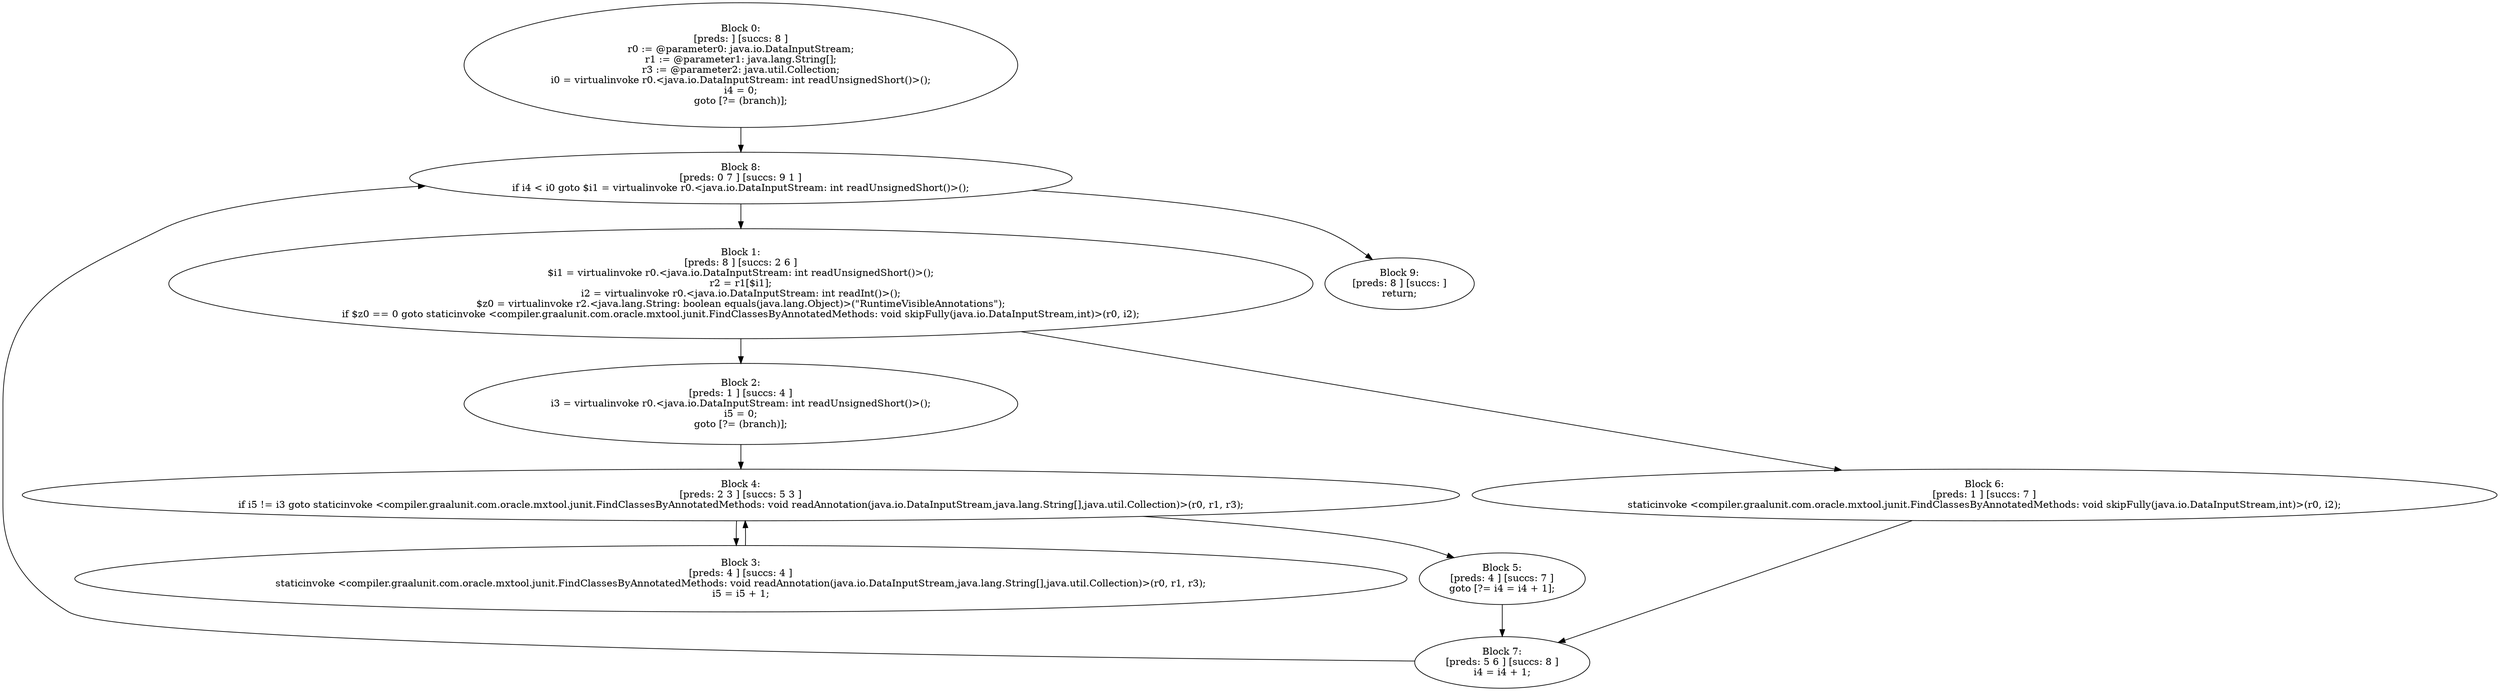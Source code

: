 digraph "unitGraph" {
    "Block 0:
[preds: ] [succs: 8 ]
r0 := @parameter0: java.io.DataInputStream;
r1 := @parameter1: java.lang.String[];
r3 := @parameter2: java.util.Collection;
i0 = virtualinvoke r0.<java.io.DataInputStream: int readUnsignedShort()>();
i4 = 0;
goto [?= (branch)];
"
    "Block 1:
[preds: 8 ] [succs: 2 6 ]
$i1 = virtualinvoke r0.<java.io.DataInputStream: int readUnsignedShort()>();
r2 = r1[$i1];
i2 = virtualinvoke r0.<java.io.DataInputStream: int readInt()>();
$z0 = virtualinvoke r2.<java.lang.String: boolean equals(java.lang.Object)>(\"RuntimeVisibleAnnotations\");
if $z0 == 0 goto staticinvoke <compiler.graalunit.com.oracle.mxtool.junit.FindClassesByAnnotatedMethods: void skipFully(java.io.DataInputStream,int)>(r0, i2);
"
    "Block 2:
[preds: 1 ] [succs: 4 ]
i3 = virtualinvoke r0.<java.io.DataInputStream: int readUnsignedShort()>();
i5 = 0;
goto [?= (branch)];
"
    "Block 3:
[preds: 4 ] [succs: 4 ]
staticinvoke <compiler.graalunit.com.oracle.mxtool.junit.FindClassesByAnnotatedMethods: void readAnnotation(java.io.DataInputStream,java.lang.String[],java.util.Collection)>(r0, r1, r3);
i5 = i5 + 1;
"
    "Block 4:
[preds: 2 3 ] [succs: 5 3 ]
if i5 != i3 goto staticinvoke <compiler.graalunit.com.oracle.mxtool.junit.FindClassesByAnnotatedMethods: void readAnnotation(java.io.DataInputStream,java.lang.String[],java.util.Collection)>(r0, r1, r3);
"
    "Block 5:
[preds: 4 ] [succs: 7 ]
goto [?= i4 = i4 + 1];
"
    "Block 6:
[preds: 1 ] [succs: 7 ]
staticinvoke <compiler.graalunit.com.oracle.mxtool.junit.FindClassesByAnnotatedMethods: void skipFully(java.io.DataInputStream,int)>(r0, i2);
"
    "Block 7:
[preds: 5 6 ] [succs: 8 ]
i4 = i4 + 1;
"
    "Block 8:
[preds: 0 7 ] [succs: 9 1 ]
if i4 < i0 goto $i1 = virtualinvoke r0.<java.io.DataInputStream: int readUnsignedShort()>();
"
    "Block 9:
[preds: 8 ] [succs: ]
return;
"
    "Block 0:
[preds: ] [succs: 8 ]
r0 := @parameter0: java.io.DataInputStream;
r1 := @parameter1: java.lang.String[];
r3 := @parameter2: java.util.Collection;
i0 = virtualinvoke r0.<java.io.DataInputStream: int readUnsignedShort()>();
i4 = 0;
goto [?= (branch)];
"->"Block 8:
[preds: 0 7 ] [succs: 9 1 ]
if i4 < i0 goto $i1 = virtualinvoke r0.<java.io.DataInputStream: int readUnsignedShort()>();
";
    "Block 1:
[preds: 8 ] [succs: 2 6 ]
$i1 = virtualinvoke r0.<java.io.DataInputStream: int readUnsignedShort()>();
r2 = r1[$i1];
i2 = virtualinvoke r0.<java.io.DataInputStream: int readInt()>();
$z0 = virtualinvoke r2.<java.lang.String: boolean equals(java.lang.Object)>(\"RuntimeVisibleAnnotations\");
if $z0 == 0 goto staticinvoke <compiler.graalunit.com.oracle.mxtool.junit.FindClassesByAnnotatedMethods: void skipFully(java.io.DataInputStream,int)>(r0, i2);
"->"Block 2:
[preds: 1 ] [succs: 4 ]
i3 = virtualinvoke r0.<java.io.DataInputStream: int readUnsignedShort()>();
i5 = 0;
goto [?= (branch)];
";
    "Block 1:
[preds: 8 ] [succs: 2 6 ]
$i1 = virtualinvoke r0.<java.io.DataInputStream: int readUnsignedShort()>();
r2 = r1[$i1];
i2 = virtualinvoke r0.<java.io.DataInputStream: int readInt()>();
$z0 = virtualinvoke r2.<java.lang.String: boolean equals(java.lang.Object)>(\"RuntimeVisibleAnnotations\");
if $z0 == 0 goto staticinvoke <compiler.graalunit.com.oracle.mxtool.junit.FindClassesByAnnotatedMethods: void skipFully(java.io.DataInputStream,int)>(r0, i2);
"->"Block 6:
[preds: 1 ] [succs: 7 ]
staticinvoke <compiler.graalunit.com.oracle.mxtool.junit.FindClassesByAnnotatedMethods: void skipFully(java.io.DataInputStream,int)>(r0, i2);
";
    "Block 2:
[preds: 1 ] [succs: 4 ]
i3 = virtualinvoke r0.<java.io.DataInputStream: int readUnsignedShort()>();
i5 = 0;
goto [?= (branch)];
"->"Block 4:
[preds: 2 3 ] [succs: 5 3 ]
if i5 != i3 goto staticinvoke <compiler.graalunit.com.oracle.mxtool.junit.FindClassesByAnnotatedMethods: void readAnnotation(java.io.DataInputStream,java.lang.String[],java.util.Collection)>(r0, r1, r3);
";
    "Block 3:
[preds: 4 ] [succs: 4 ]
staticinvoke <compiler.graalunit.com.oracle.mxtool.junit.FindClassesByAnnotatedMethods: void readAnnotation(java.io.DataInputStream,java.lang.String[],java.util.Collection)>(r0, r1, r3);
i5 = i5 + 1;
"->"Block 4:
[preds: 2 3 ] [succs: 5 3 ]
if i5 != i3 goto staticinvoke <compiler.graalunit.com.oracle.mxtool.junit.FindClassesByAnnotatedMethods: void readAnnotation(java.io.DataInputStream,java.lang.String[],java.util.Collection)>(r0, r1, r3);
";
    "Block 4:
[preds: 2 3 ] [succs: 5 3 ]
if i5 != i3 goto staticinvoke <compiler.graalunit.com.oracle.mxtool.junit.FindClassesByAnnotatedMethods: void readAnnotation(java.io.DataInputStream,java.lang.String[],java.util.Collection)>(r0, r1, r3);
"->"Block 5:
[preds: 4 ] [succs: 7 ]
goto [?= i4 = i4 + 1];
";
    "Block 4:
[preds: 2 3 ] [succs: 5 3 ]
if i5 != i3 goto staticinvoke <compiler.graalunit.com.oracle.mxtool.junit.FindClassesByAnnotatedMethods: void readAnnotation(java.io.DataInputStream,java.lang.String[],java.util.Collection)>(r0, r1, r3);
"->"Block 3:
[preds: 4 ] [succs: 4 ]
staticinvoke <compiler.graalunit.com.oracle.mxtool.junit.FindClassesByAnnotatedMethods: void readAnnotation(java.io.DataInputStream,java.lang.String[],java.util.Collection)>(r0, r1, r3);
i5 = i5 + 1;
";
    "Block 5:
[preds: 4 ] [succs: 7 ]
goto [?= i4 = i4 + 1];
"->"Block 7:
[preds: 5 6 ] [succs: 8 ]
i4 = i4 + 1;
";
    "Block 6:
[preds: 1 ] [succs: 7 ]
staticinvoke <compiler.graalunit.com.oracle.mxtool.junit.FindClassesByAnnotatedMethods: void skipFully(java.io.DataInputStream,int)>(r0, i2);
"->"Block 7:
[preds: 5 6 ] [succs: 8 ]
i4 = i4 + 1;
";
    "Block 7:
[preds: 5 6 ] [succs: 8 ]
i4 = i4 + 1;
"->"Block 8:
[preds: 0 7 ] [succs: 9 1 ]
if i4 < i0 goto $i1 = virtualinvoke r0.<java.io.DataInputStream: int readUnsignedShort()>();
";
    "Block 8:
[preds: 0 7 ] [succs: 9 1 ]
if i4 < i0 goto $i1 = virtualinvoke r0.<java.io.DataInputStream: int readUnsignedShort()>();
"->"Block 9:
[preds: 8 ] [succs: ]
return;
";
    "Block 8:
[preds: 0 7 ] [succs: 9 1 ]
if i4 < i0 goto $i1 = virtualinvoke r0.<java.io.DataInputStream: int readUnsignedShort()>();
"->"Block 1:
[preds: 8 ] [succs: 2 6 ]
$i1 = virtualinvoke r0.<java.io.DataInputStream: int readUnsignedShort()>();
r2 = r1[$i1];
i2 = virtualinvoke r0.<java.io.DataInputStream: int readInt()>();
$z0 = virtualinvoke r2.<java.lang.String: boolean equals(java.lang.Object)>(\"RuntimeVisibleAnnotations\");
if $z0 == 0 goto staticinvoke <compiler.graalunit.com.oracle.mxtool.junit.FindClassesByAnnotatedMethods: void skipFully(java.io.DataInputStream,int)>(r0, i2);
";
}
